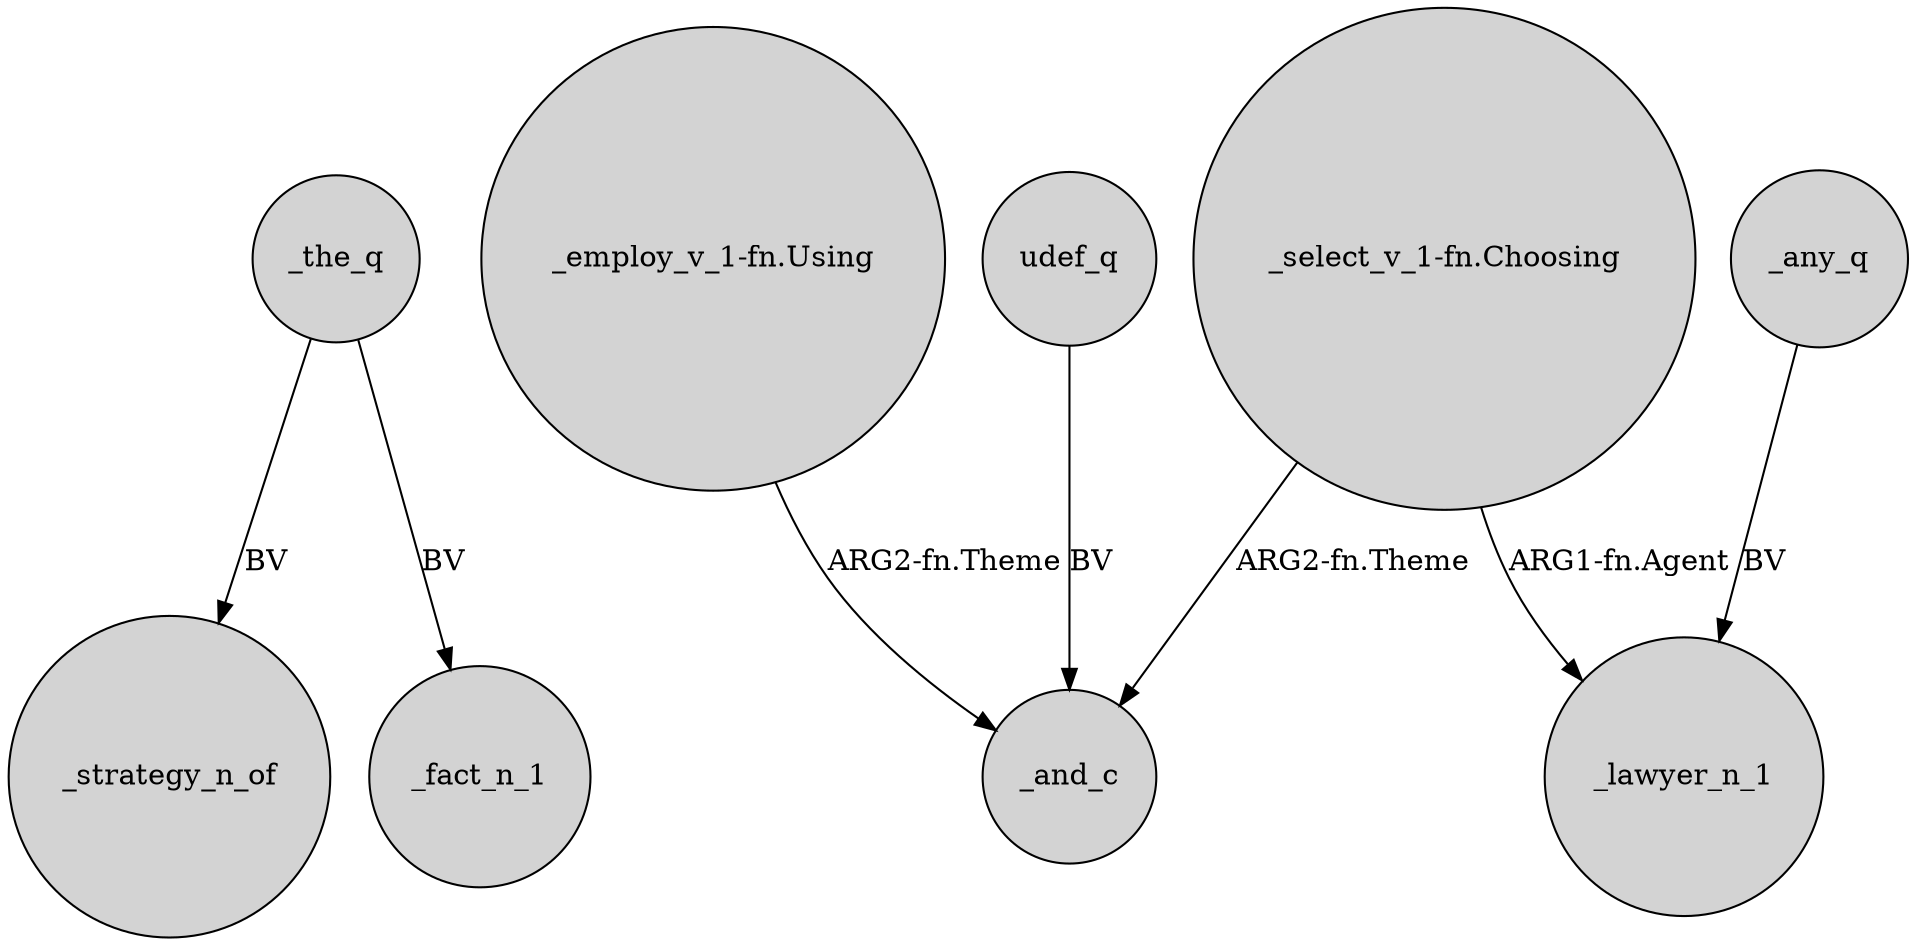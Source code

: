 digraph {
	node [shape=circle style=filled]
	_the_q -> _strategy_n_of [label=BV]
	"_employ_v_1-fn.Using" -> _and_c [label="ARG2-fn.Theme"]
	_any_q -> _lawyer_n_1 [label=BV]
	udef_q -> _and_c [label=BV]
	_the_q -> _fact_n_1 [label=BV]
	"_select_v_1-fn.Choosing" -> _and_c [label="ARG2-fn.Theme"]
	"_select_v_1-fn.Choosing" -> _lawyer_n_1 [label="ARG1-fn.Agent"]
}
